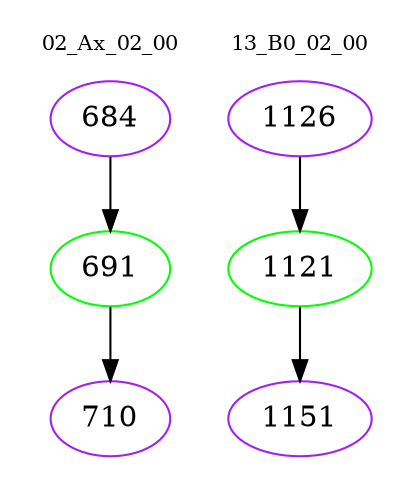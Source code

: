 digraph{
subgraph cluster_0 {
color = white
label = "02_Ax_02_00";
fontsize=10;
T0_684 [label="684", color="purple"]
T0_684 -> T0_691 [color="black"]
T0_691 [label="691", color="green"]
T0_691 -> T0_710 [color="black"]
T0_710 [label="710", color="purple"]
}
subgraph cluster_1 {
color = white
label = "13_B0_02_00";
fontsize=10;
T1_1126 [label="1126", color="purple"]
T1_1126 -> T1_1121 [color="black"]
T1_1121 [label="1121", color="green"]
T1_1121 -> T1_1151 [color="black"]
T1_1151 [label="1151", color="purple"]
}
}
